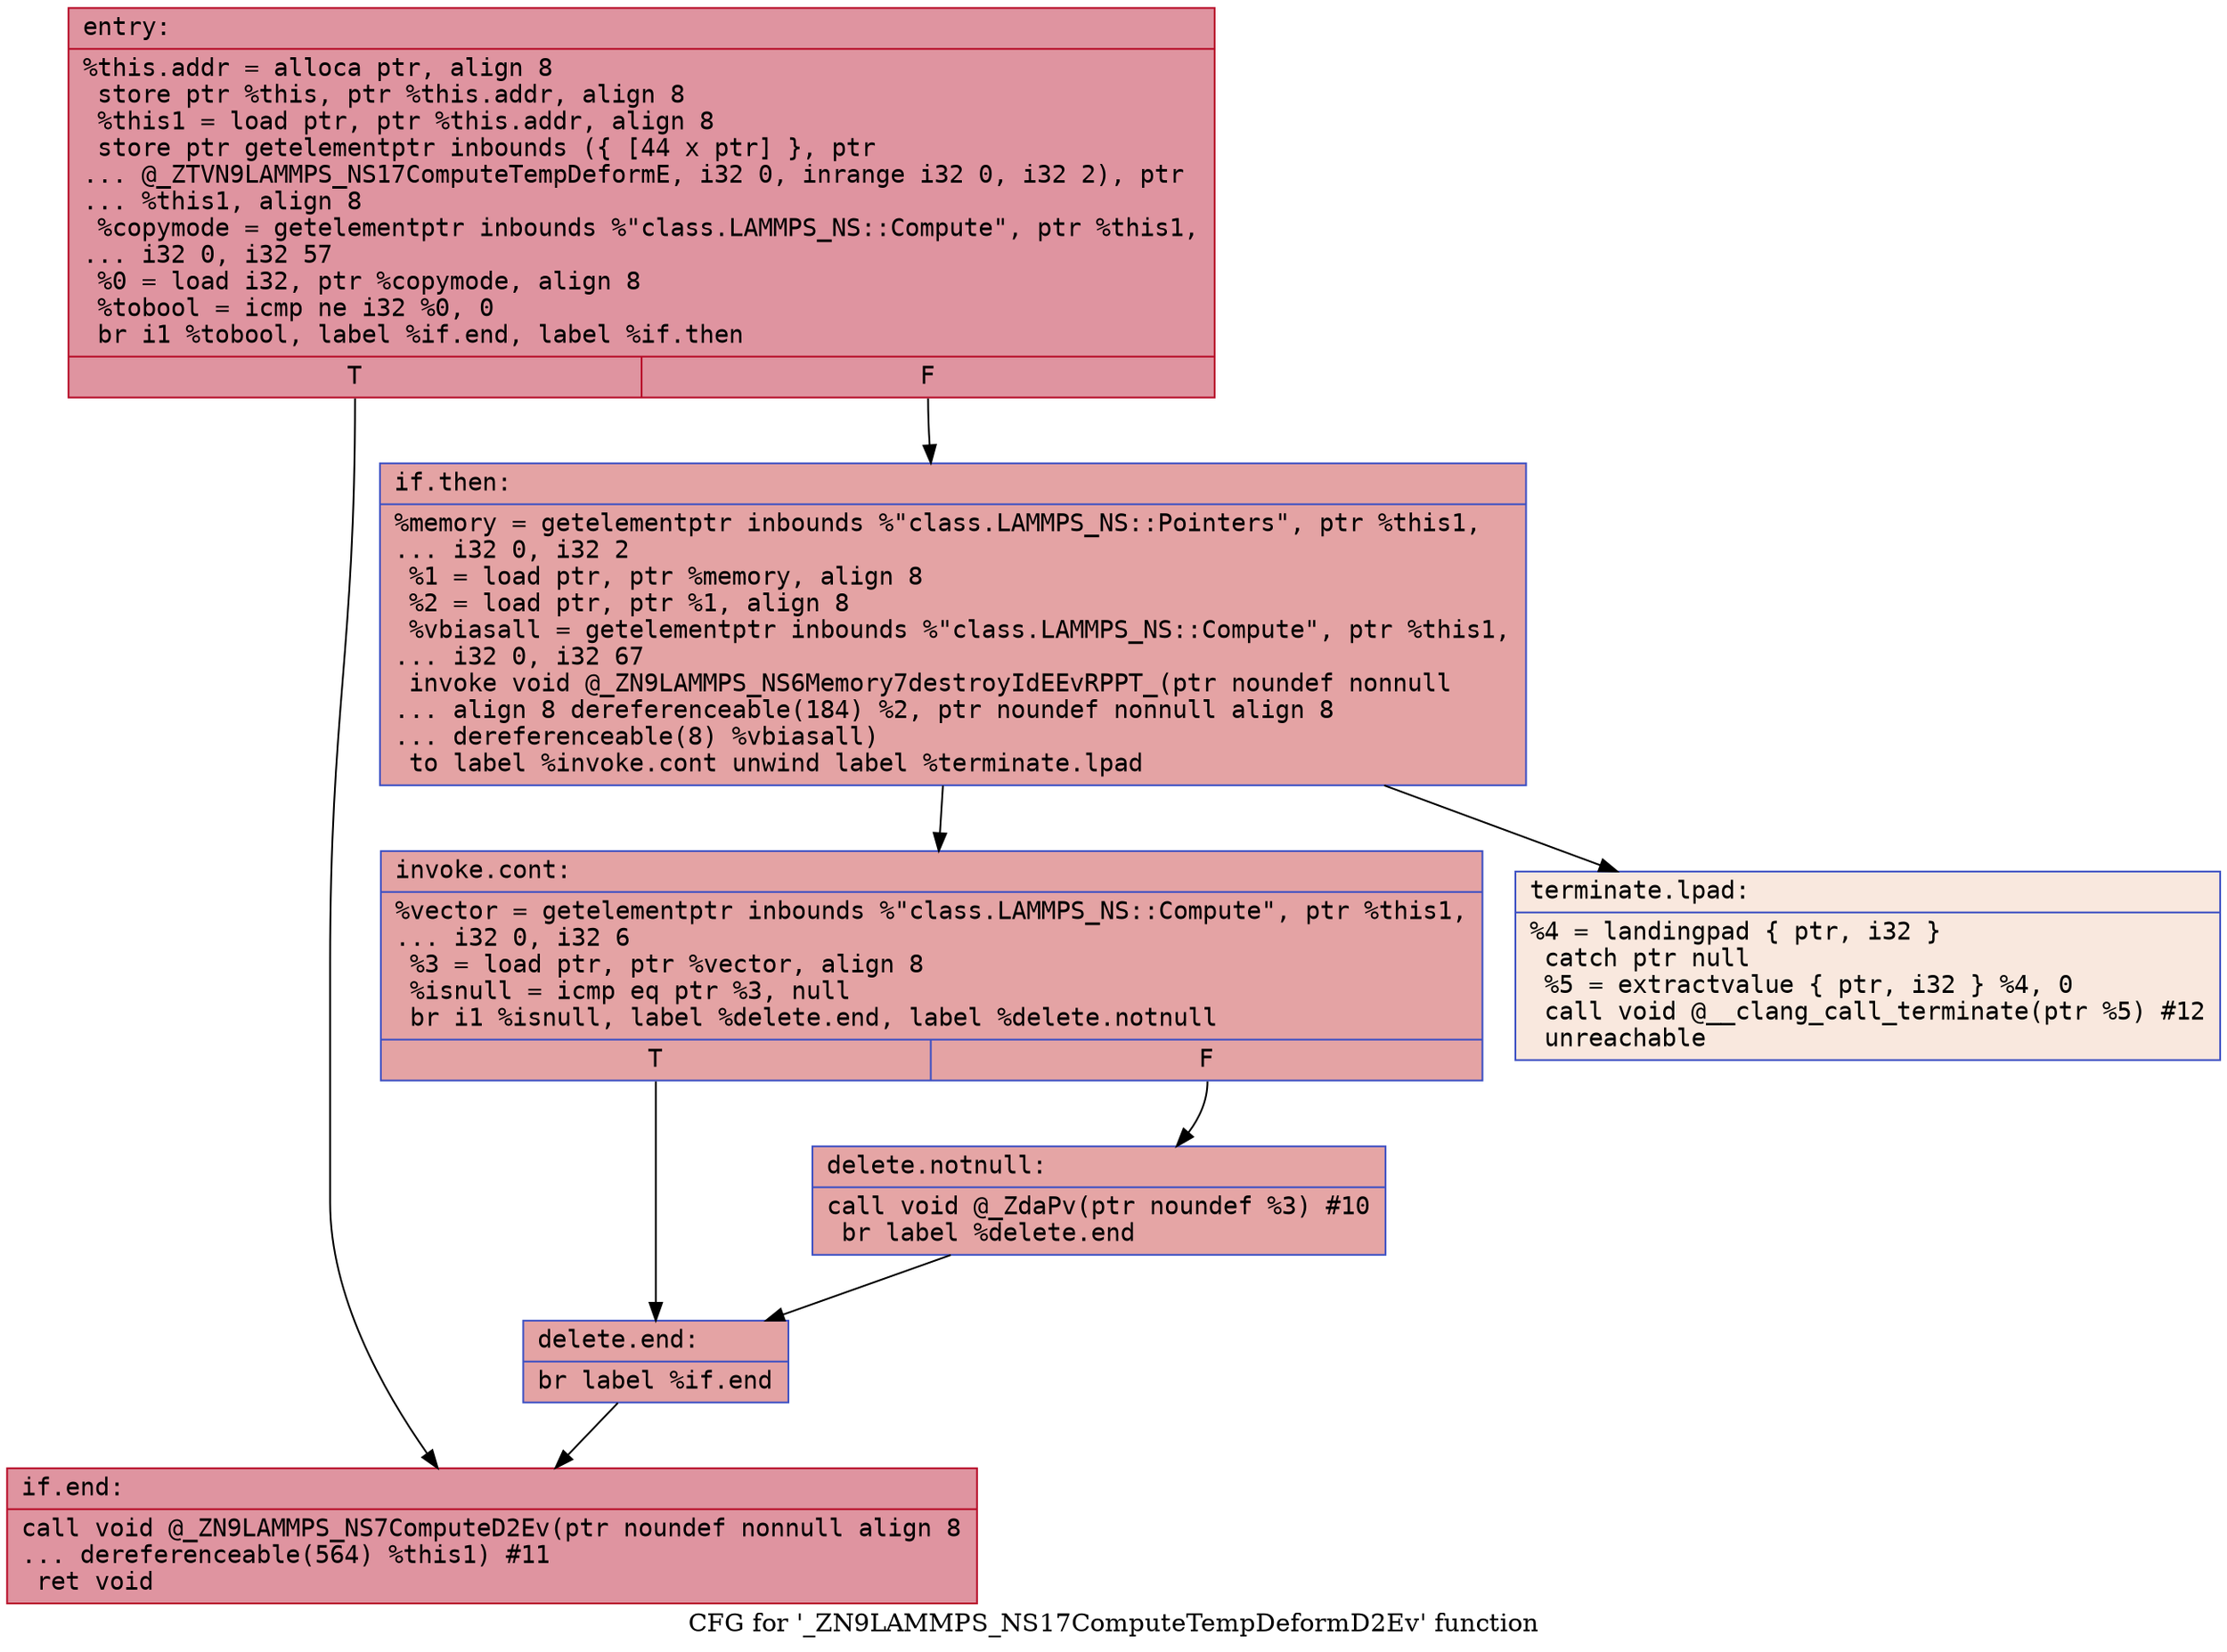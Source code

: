 digraph "CFG for '_ZN9LAMMPS_NS17ComputeTempDeformD2Ev' function" {
	label="CFG for '_ZN9LAMMPS_NS17ComputeTempDeformD2Ev' function";

	Node0x55f08dbae950 [shape=record,color="#b70d28ff", style=filled, fillcolor="#b70d2870" fontname="Courier",label="{entry:\l|  %this.addr = alloca ptr, align 8\l  store ptr %this, ptr %this.addr, align 8\l  %this1 = load ptr, ptr %this.addr, align 8\l  store ptr getelementptr inbounds (\{ [44 x ptr] \}, ptr\l... @_ZTVN9LAMMPS_NS17ComputeTempDeformE, i32 0, inrange i32 0, i32 2), ptr\l... %this1, align 8\l  %copymode = getelementptr inbounds %\"class.LAMMPS_NS::Compute\", ptr %this1,\l... i32 0, i32 57\l  %0 = load i32, ptr %copymode, align 8\l  %tobool = icmp ne i32 %0, 0\l  br i1 %tobool, label %if.end, label %if.then\l|{<s0>T|<s1>F}}"];
	Node0x55f08dbae950:s0 -> Node0x55f08dbaec80[tooltip="entry -> if.end\nProbability 62.50%" ];
	Node0x55f08dbae950:s1 -> Node0x55f08dbaecf0[tooltip="entry -> if.then\nProbability 37.50%" ];
	Node0x55f08dbaecf0 [shape=record,color="#3d50c3ff", style=filled, fillcolor="#c32e3170" fontname="Courier",label="{if.then:\l|  %memory = getelementptr inbounds %\"class.LAMMPS_NS::Pointers\", ptr %this1,\l... i32 0, i32 2\l  %1 = load ptr, ptr %memory, align 8\l  %2 = load ptr, ptr %1, align 8\l  %vbiasall = getelementptr inbounds %\"class.LAMMPS_NS::Compute\", ptr %this1,\l... i32 0, i32 67\l  invoke void @_ZN9LAMMPS_NS6Memory7destroyIdEEvRPPT_(ptr noundef nonnull\l... align 8 dereferenceable(184) %2, ptr noundef nonnull align 8\l... dereferenceable(8) %vbiasall)\l          to label %invoke.cont unwind label %terminate.lpad\l}"];
	Node0x55f08dbaecf0 -> Node0x55f08dbaf010[tooltip="if.then -> invoke.cont\nProbability 100.00%" ];
	Node0x55f08dbaecf0 -> Node0x55f08dbaf090[tooltip="if.then -> terminate.lpad\nProbability 0.00%" ];
	Node0x55f08dbaf010 [shape=record,color="#3d50c3ff", style=filled, fillcolor="#c32e3170" fontname="Courier",label="{invoke.cont:\l|  %vector = getelementptr inbounds %\"class.LAMMPS_NS::Compute\", ptr %this1,\l... i32 0, i32 6\l  %3 = load ptr, ptr %vector, align 8\l  %isnull = icmp eq ptr %3, null\l  br i1 %isnull, label %delete.end, label %delete.notnull\l|{<s0>T|<s1>F}}"];
	Node0x55f08dbaf010:s0 -> Node0x55f08dbaf640[tooltip="invoke.cont -> delete.end\nProbability 37.50%" ];
	Node0x55f08dbaf010:s1 -> Node0x55f08dbaf690[tooltip="invoke.cont -> delete.notnull\nProbability 62.50%" ];
	Node0x55f08dbaf690 [shape=record,color="#3d50c3ff", style=filled, fillcolor="#c5333470" fontname="Courier",label="{delete.notnull:\l|  call void @_ZdaPv(ptr noundef %3) #10\l  br label %delete.end\l}"];
	Node0x55f08dbaf690 -> Node0x55f08dbaf640[tooltip="delete.notnull -> delete.end\nProbability 100.00%" ];
	Node0x55f08dbaf640 [shape=record,color="#3d50c3ff", style=filled, fillcolor="#c32e3170" fontname="Courier",label="{delete.end:\l|  br label %if.end\l}"];
	Node0x55f08dbaf640 -> Node0x55f08dbaec80[tooltip="delete.end -> if.end\nProbability 100.00%" ];
	Node0x55f08dbaec80 [shape=record,color="#b70d28ff", style=filled, fillcolor="#b70d2870" fontname="Courier",label="{if.end:\l|  call void @_ZN9LAMMPS_NS7ComputeD2Ev(ptr noundef nonnull align 8\l... dereferenceable(564) %this1) #11\l  ret void\l}"];
	Node0x55f08dbaf090 [shape=record,color="#3d50c3ff", style=filled, fillcolor="#f2cab570" fontname="Courier",label="{terminate.lpad:\l|  %4 = landingpad \{ ptr, i32 \}\l          catch ptr null\l  %5 = extractvalue \{ ptr, i32 \} %4, 0\l  call void @__clang_call_terminate(ptr %5) #12\l  unreachable\l}"];
}
